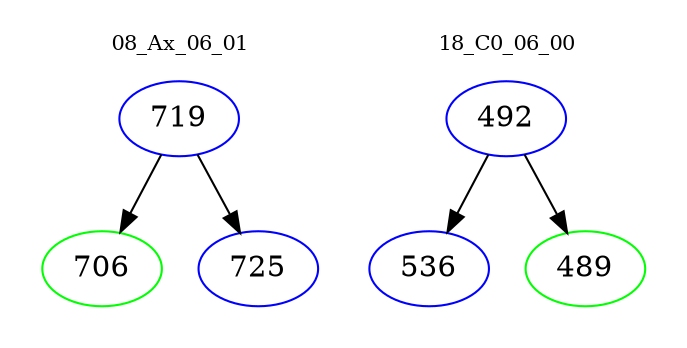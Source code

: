 digraph{
subgraph cluster_0 {
color = white
label = "08_Ax_06_01";
fontsize=10;
T0_719 [label="719", color="blue"]
T0_719 -> T0_706 [color="black"]
T0_706 [label="706", color="green"]
T0_719 -> T0_725 [color="black"]
T0_725 [label="725", color="blue"]
}
subgraph cluster_1 {
color = white
label = "18_C0_06_00";
fontsize=10;
T1_492 [label="492", color="blue"]
T1_492 -> T1_536 [color="black"]
T1_536 [label="536", color="blue"]
T1_492 -> T1_489 [color="black"]
T1_489 [label="489", color="green"]
}
}
